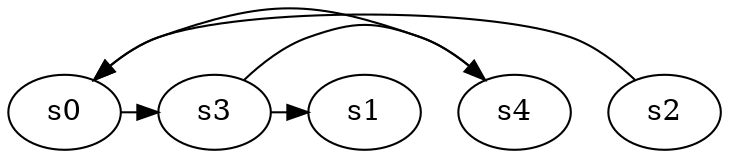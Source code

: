 digraph game_0871_complex_5 {
    s0 [name="s0", player=1];
    s1 [name="s1", player=0, target=1];
    s2 [name="s2", player=0];
    s3 [name="s3", player=0];
    s4 [name="s4", player=0];

    s0 -> s3 [constraint="time % 4 == 1 && time % 5 == 1"];
    s2 -> s0 [constraint="time % 7 == 3"];
    s3 -> s1 [constraint="time % 4 == 2 && time % 5 == 1"];
    s3 -> s4 [constraint="time % 2 == 1 && time % 4 == 2"];
    s4 -> s0 [constraint="!(time % 4 == 3)"];
}
